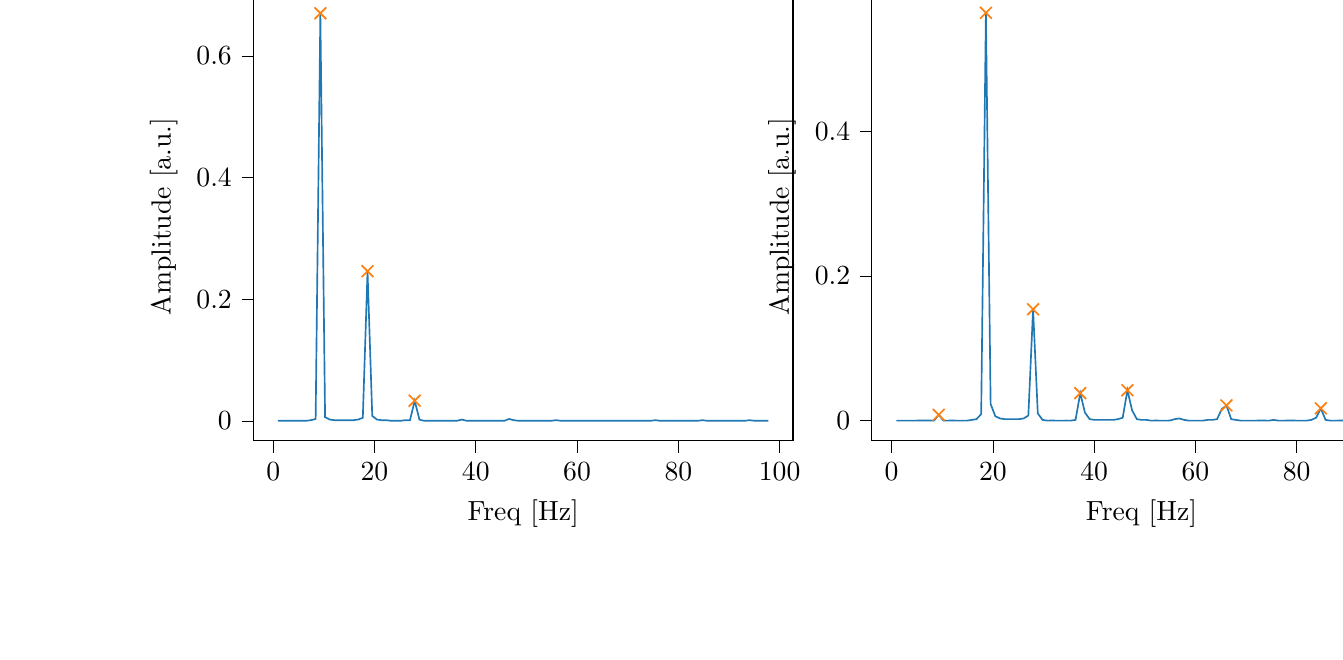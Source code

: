 % This file was created with tikzplotlib v0.10.1.
\begin{tikzpicture}

\definecolor{darkgray176}{RGB}{176,176,176}
\definecolor{darkorange25512714}{RGB}{255,127,14}
\definecolor{steelblue31119180}{RGB}{31,119,180}

\begin{groupplot}[group style={group size=2 by 1}]
\nextgroupplot[
tick align=outside,
tick pos=left,
title={Input pressure Fourier transform},
x grid style={darkgray176},
xlabel={Freq [Hz]},
xmin=-3.912, xmax=102.638,
xtick style={color=black},
y grid style={darkgray176},
ylabel={Amplitude [a.u.]},
ymin=-0.033, ymax=0.704,
ytick style={color=black}
]
\addplot [semithick, steelblue31119180]
table {%
0.931 6.248e-05
1.863 6.273e-05
2.794 7.295e-05
3.726 8.18e-05
4.657 0.0
5.588 0.0
6.52 0.0
7.451 0.001
8.382 0.003
9.314 0.67
10.245 0.006
11.177 0.002
12.108 0.001
13.039 0.001
13.971 0.001
14.902 0.001
15.833 0.001
16.765 0.002
17.696 0.005
18.628 0.246
19.559 0.008
20.49 0.002
21.422 0.001
22.353 0.001
23.284 0.0
24.216 0.0
25.147 0.0
26.079 0.001
27.01 0.001
27.941 0.033
28.873 0.002
29.804 0.0
30.736 0.0
31.667 7.473e-05
32.598 4.871e-05
33.53 3.188e-05
34.461 3.089e-05
35.392 3.704e-05
36.324 8.968e-05
37.255 0.002
38.187 0.0
39.118 7.313e-05
40.049 4.072e-05
40.981 3.095e-05
41.912 3.097e-05
42.843 3.484e-05
43.775 4.857e-05
44.706 8.446e-05
45.638 0.0
46.569 0.003
47.5 0.001
48.432 0.0
49.363 5.992e-05
50.294 3.77e-05
51.226 3.022e-05
52.157 2.57e-05
53.089 2.815e-05
54.02 3.878e-05
54.951 7.856e-05
55.883 0.001
56.814 0.0
57.746 4.354e-05
58.677 1.548e-05
59.608 9.017e-06
60.54 7.354e-06
61.471 7.406e-06
62.402 9.32e-06
63.334 1.536e-05
64.265 4.0e-05
65.197 0.0
66.128 0.0
67.059 4.932e-05
67.991 2.008e-05
68.922 1.167e-05
69.853 1.163e-05
70.785 1.084e-05
71.716 1.211e-05
72.648 1.867e-05
73.579 3.923e-05
74.51 0.0
75.442 0.001
76.373 4.522e-05
77.304 1.571e-05
78.236 8.269e-06
79.167 7.398e-06
80.099 5.176e-06
81.03 6.104e-06
81.961 9.671e-06
82.893 1.886e-05
83.824 0.0
84.756 0.001
85.687 2.871e-05
86.618 1.025e-05
87.55 6.107e-06
88.481 4.718e-06
89.412 3.313e-06
90.344 4.508e-06
91.275 6.346e-06
92.207 1.209e-05
93.138 6.076e-05
94.069 0.001
95.001 2.172e-05
95.932 6.28e-06
96.863 3.829e-06
97.795 2.336e-06
};
\addplot [semithick, darkorange25512714, mark=x, mark size=3, mark options={solid}, only marks]
table {%
9.314 0.67
18.628 0.246
27.941 0.033
};

\nextgroupplot[
tick align=outside,
tick pos=left,
x grid style={darkgray176},
xlabel={Freq [Hz]},
xmin=-3.912, xmax=102.638,
xtick style={color=black},
y grid style={darkgray176},
ylabel={Amplitude [a.u.]},
ymin=-0.028, ymax=0.592,
ytick style={color=black}
]
\addplot [semithick, steelblue31119180]
table {%
0.931 3.328e-05
1.863 3.408e-05
2.794 2.023e-05
3.726 3.541e-05
4.657 3.685e-05
5.588 5.775e-05
6.52 5.798e-05
7.451 8.456e-05
8.382 0.0
9.314 0.008
10.245 3.932e-06
11.177 3.641e-05
12.108 8.294e-05
13.039 0.0
13.971 0.0
14.902 0.0
15.833 0.001
16.765 0.002
17.696 0.009
18.628 0.564
19.559 0.023
20.49 0.006
21.422 0.003
22.353 0.002
23.284 0.002
24.216 0.002
25.147 0.002
26.079 0.003
27.01 0.007
27.941 0.154
28.873 0.01
29.804 0.001
30.736 0.0
31.667 9.437e-05
32.598 1.148e-05
33.53 2.113e-06
34.461 5.24e-05
35.392 0.0
36.324 0.001
37.255 0.038
38.187 0.011
39.118 0.002
40.049 0.001
40.981 0.001
41.912 0.001
42.843 0.001
43.775 0.001
44.706 0.002
45.638 0.004
46.569 0.042
47.5 0.014
48.432 0.002
49.363 0.001
50.294 0.001
51.226 0.0
52.157 7.112e-05
53.089 2.295e-05
54.02 5.777e-06
54.951 6.247e-05
55.883 0.002
56.814 0.003
57.746 0.001
58.677 0.0
59.608 0.0
60.54 0.0
61.471 0.0
62.402 0.001
63.334 0.001
64.265 0.002
65.197 0.016
66.128 0.021
67.059 0.002
67.991 0.001
68.922 0.0
69.853 0.0
70.785 0.0
71.716 0.0
72.648 8.715e-05
73.579 7.982e-05
74.51 0.0
75.442 0.001
76.373 0.0
77.304 0.0
78.236 8.863e-05
79.167 9.578e-05
80.099 0.0
81.03 0.0
81.961 0.0
82.893 0.001
83.824 0.004
84.756 0.017
85.687 0.001
86.618 0.0
87.55 0.0
88.481 7.953e-05
89.412 5.343e-05
90.344 3.262e-05
91.275 2.438e-05
92.207 2.637e-05
93.138 3.498e-05
94.069 0.0
95.001 1.646e-05
95.932 1.39e-05
96.863 1.422e-05
97.795 1.33e-05
};
\addplot [semithick, darkorange25512714, mark=x, mark size=3, mark options={solid}, only marks]
table {%
9.314 0.008
18.628 0.564
27.941 0.154
37.255 0.038
46.569 0.042
66.128 0.021
84.756 0.017
};
\end{groupplot}

\end{tikzpicture}
